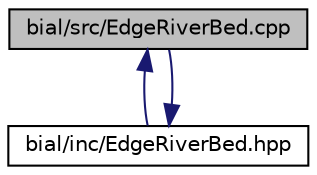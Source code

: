 digraph "bial/src/EdgeRiverBed.cpp"
{
  edge [fontname="Helvetica",fontsize="10",labelfontname="Helvetica",labelfontsize="10"];
  node [fontname="Helvetica",fontsize="10",shape=record];
  Node1 [label="bial/src/EdgeRiverBed.cpp",height=0.2,width=0.4,color="black", fillcolor="grey75", style="filled", fontcolor="black"];
  Node1 -> Node2 [dir="back",color="midnightblue",fontsize="10",style="solid",fontname="Helvetica"];
  Node2 [label="bial/inc/EdgeRiverBed.hpp",height=0.2,width=0.4,color="black", fillcolor="white", style="filled",URL="$_edge_river_bed_8hpp.html"];
  Node2 -> Node1 [dir="back",color="midnightblue",fontsize="10",style="solid",fontname="Helvetica"];
}
